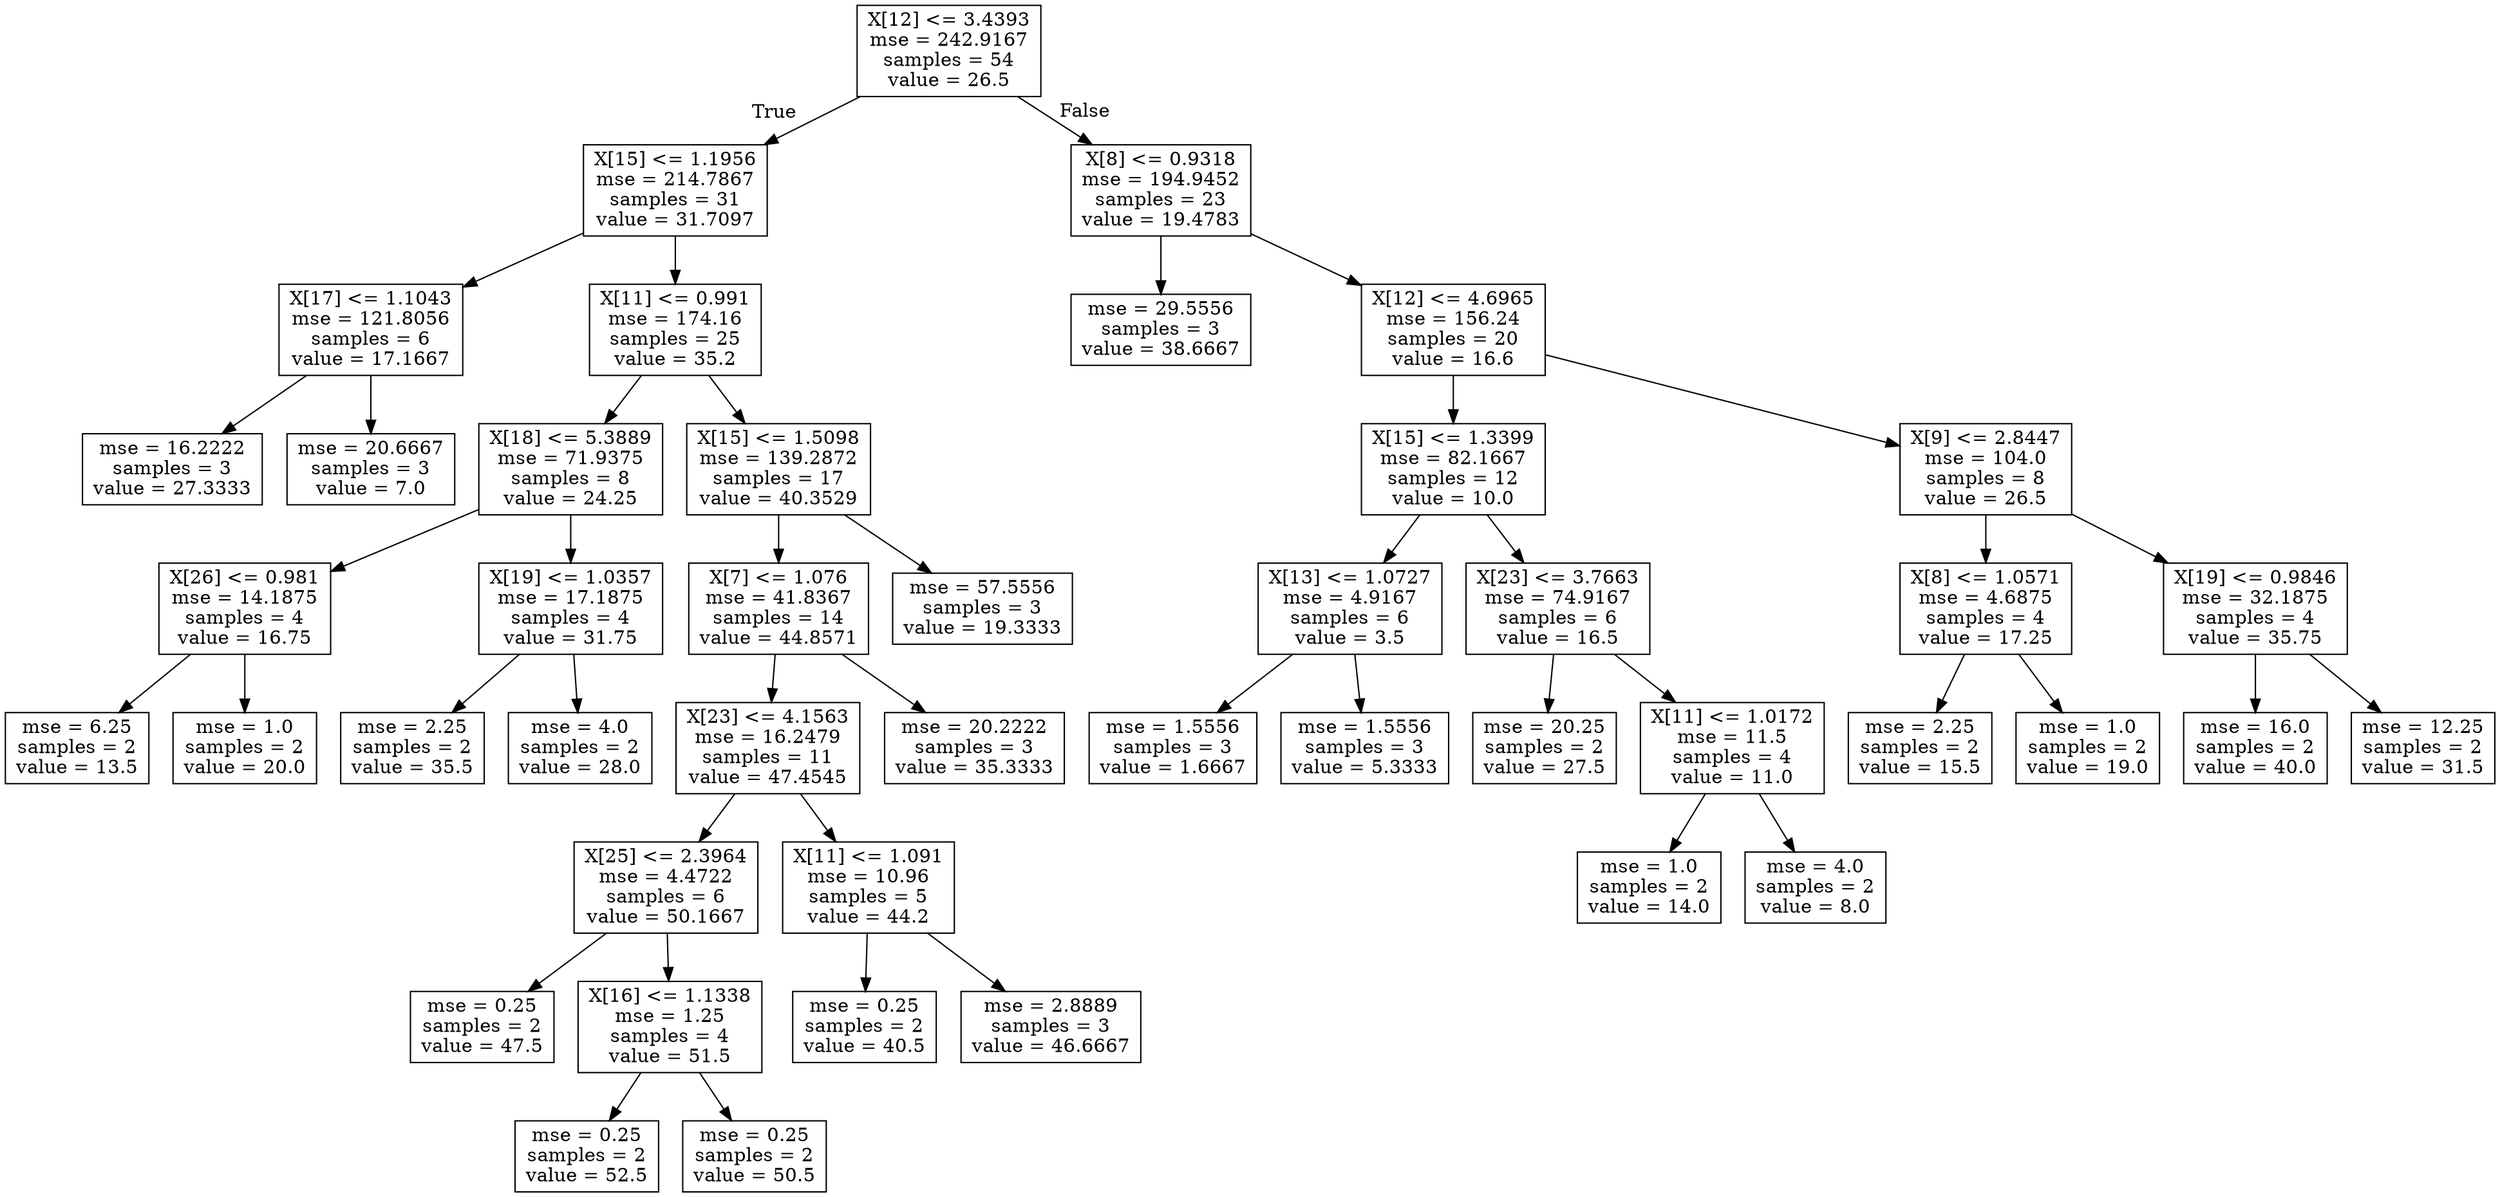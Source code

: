 digraph Tree {
node [shape=box] ;
0 [label="X[12] <= 3.4393\nmse = 242.9167\nsamples = 54\nvalue = 26.5"] ;
1 [label="X[15] <= 1.1956\nmse = 214.7867\nsamples = 31\nvalue = 31.7097"] ;
0 -> 1 [labeldistance=2.5, labelangle=45, headlabel="True"] ;
2 [label="X[17] <= 1.1043\nmse = 121.8056\nsamples = 6\nvalue = 17.1667"] ;
1 -> 2 ;
3 [label="mse = 16.2222\nsamples = 3\nvalue = 27.3333"] ;
2 -> 3 ;
4 [label="mse = 20.6667\nsamples = 3\nvalue = 7.0"] ;
2 -> 4 ;
5 [label="X[11] <= 0.991\nmse = 174.16\nsamples = 25\nvalue = 35.2"] ;
1 -> 5 ;
6 [label="X[18] <= 5.3889\nmse = 71.9375\nsamples = 8\nvalue = 24.25"] ;
5 -> 6 ;
7 [label="X[26] <= 0.981\nmse = 14.1875\nsamples = 4\nvalue = 16.75"] ;
6 -> 7 ;
8 [label="mse = 6.25\nsamples = 2\nvalue = 13.5"] ;
7 -> 8 ;
9 [label="mse = 1.0\nsamples = 2\nvalue = 20.0"] ;
7 -> 9 ;
10 [label="X[19] <= 1.0357\nmse = 17.1875\nsamples = 4\nvalue = 31.75"] ;
6 -> 10 ;
11 [label="mse = 2.25\nsamples = 2\nvalue = 35.5"] ;
10 -> 11 ;
12 [label="mse = 4.0\nsamples = 2\nvalue = 28.0"] ;
10 -> 12 ;
13 [label="X[15] <= 1.5098\nmse = 139.2872\nsamples = 17\nvalue = 40.3529"] ;
5 -> 13 ;
14 [label="X[7] <= 1.076\nmse = 41.8367\nsamples = 14\nvalue = 44.8571"] ;
13 -> 14 ;
15 [label="X[23] <= 4.1563\nmse = 16.2479\nsamples = 11\nvalue = 47.4545"] ;
14 -> 15 ;
16 [label="X[25] <= 2.3964\nmse = 4.4722\nsamples = 6\nvalue = 50.1667"] ;
15 -> 16 ;
17 [label="mse = 0.25\nsamples = 2\nvalue = 47.5"] ;
16 -> 17 ;
18 [label="X[16] <= 1.1338\nmse = 1.25\nsamples = 4\nvalue = 51.5"] ;
16 -> 18 ;
19 [label="mse = 0.25\nsamples = 2\nvalue = 52.5"] ;
18 -> 19 ;
20 [label="mse = 0.25\nsamples = 2\nvalue = 50.5"] ;
18 -> 20 ;
21 [label="X[11] <= 1.091\nmse = 10.96\nsamples = 5\nvalue = 44.2"] ;
15 -> 21 ;
22 [label="mse = 0.25\nsamples = 2\nvalue = 40.5"] ;
21 -> 22 ;
23 [label="mse = 2.8889\nsamples = 3\nvalue = 46.6667"] ;
21 -> 23 ;
24 [label="mse = 20.2222\nsamples = 3\nvalue = 35.3333"] ;
14 -> 24 ;
25 [label="mse = 57.5556\nsamples = 3\nvalue = 19.3333"] ;
13 -> 25 ;
26 [label="X[8] <= 0.9318\nmse = 194.9452\nsamples = 23\nvalue = 19.4783"] ;
0 -> 26 [labeldistance=2.5, labelangle=-45, headlabel="False"] ;
27 [label="mse = 29.5556\nsamples = 3\nvalue = 38.6667"] ;
26 -> 27 ;
28 [label="X[12] <= 4.6965\nmse = 156.24\nsamples = 20\nvalue = 16.6"] ;
26 -> 28 ;
29 [label="X[15] <= 1.3399\nmse = 82.1667\nsamples = 12\nvalue = 10.0"] ;
28 -> 29 ;
30 [label="X[13] <= 1.0727\nmse = 4.9167\nsamples = 6\nvalue = 3.5"] ;
29 -> 30 ;
31 [label="mse = 1.5556\nsamples = 3\nvalue = 1.6667"] ;
30 -> 31 ;
32 [label="mse = 1.5556\nsamples = 3\nvalue = 5.3333"] ;
30 -> 32 ;
33 [label="X[23] <= 3.7663\nmse = 74.9167\nsamples = 6\nvalue = 16.5"] ;
29 -> 33 ;
34 [label="mse = 20.25\nsamples = 2\nvalue = 27.5"] ;
33 -> 34 ;
35 [label="X[11] <= 1.0172\nmse = 11.5\nsamples = 4\nvalue = 11.0"] ;
33 -> 35 ;
36 [label="mse = 1.0\nsamples = 2\nvalue = 14.0"] ;
35 -> 36 ;
37 [label="mse = 4.0\nsamples = 2\nvalue = 8.0"] ;
35 -> 37 ;
38 [label="X[9] <= 2.8447\nmse = 104.0\nsamples = 8\nvalue = 26.5"] ;
28 -> 38 ;
39 [label="X[8] <= 1.0571\nmse = 4.6875\nsamples = 4\nvalue = 17.25"] ;
38 -> 39 ;
40 [label="mse = 2.25\nsamples = 2\nvalue = 15.5"] ;
39 -> 40 ;
41 [label="mse = 1.0\nsamples = 2\nvalue = 19.0"] ;
39 -> 41 ;
42 [label="X[19] <= 0.9846\nmse = 32.1875\nsamples = 4\nvalue = 35.75"] ;
38 -> 42 ;
43 [label="mse = 16.0\nsamples = 2\nvalue = 40.0"] ;
42 -> 43 ;
44 [label="mse = 12.25\nsamples = 2\nvalue = 31.5"] ;
42 -> 44 ;
}